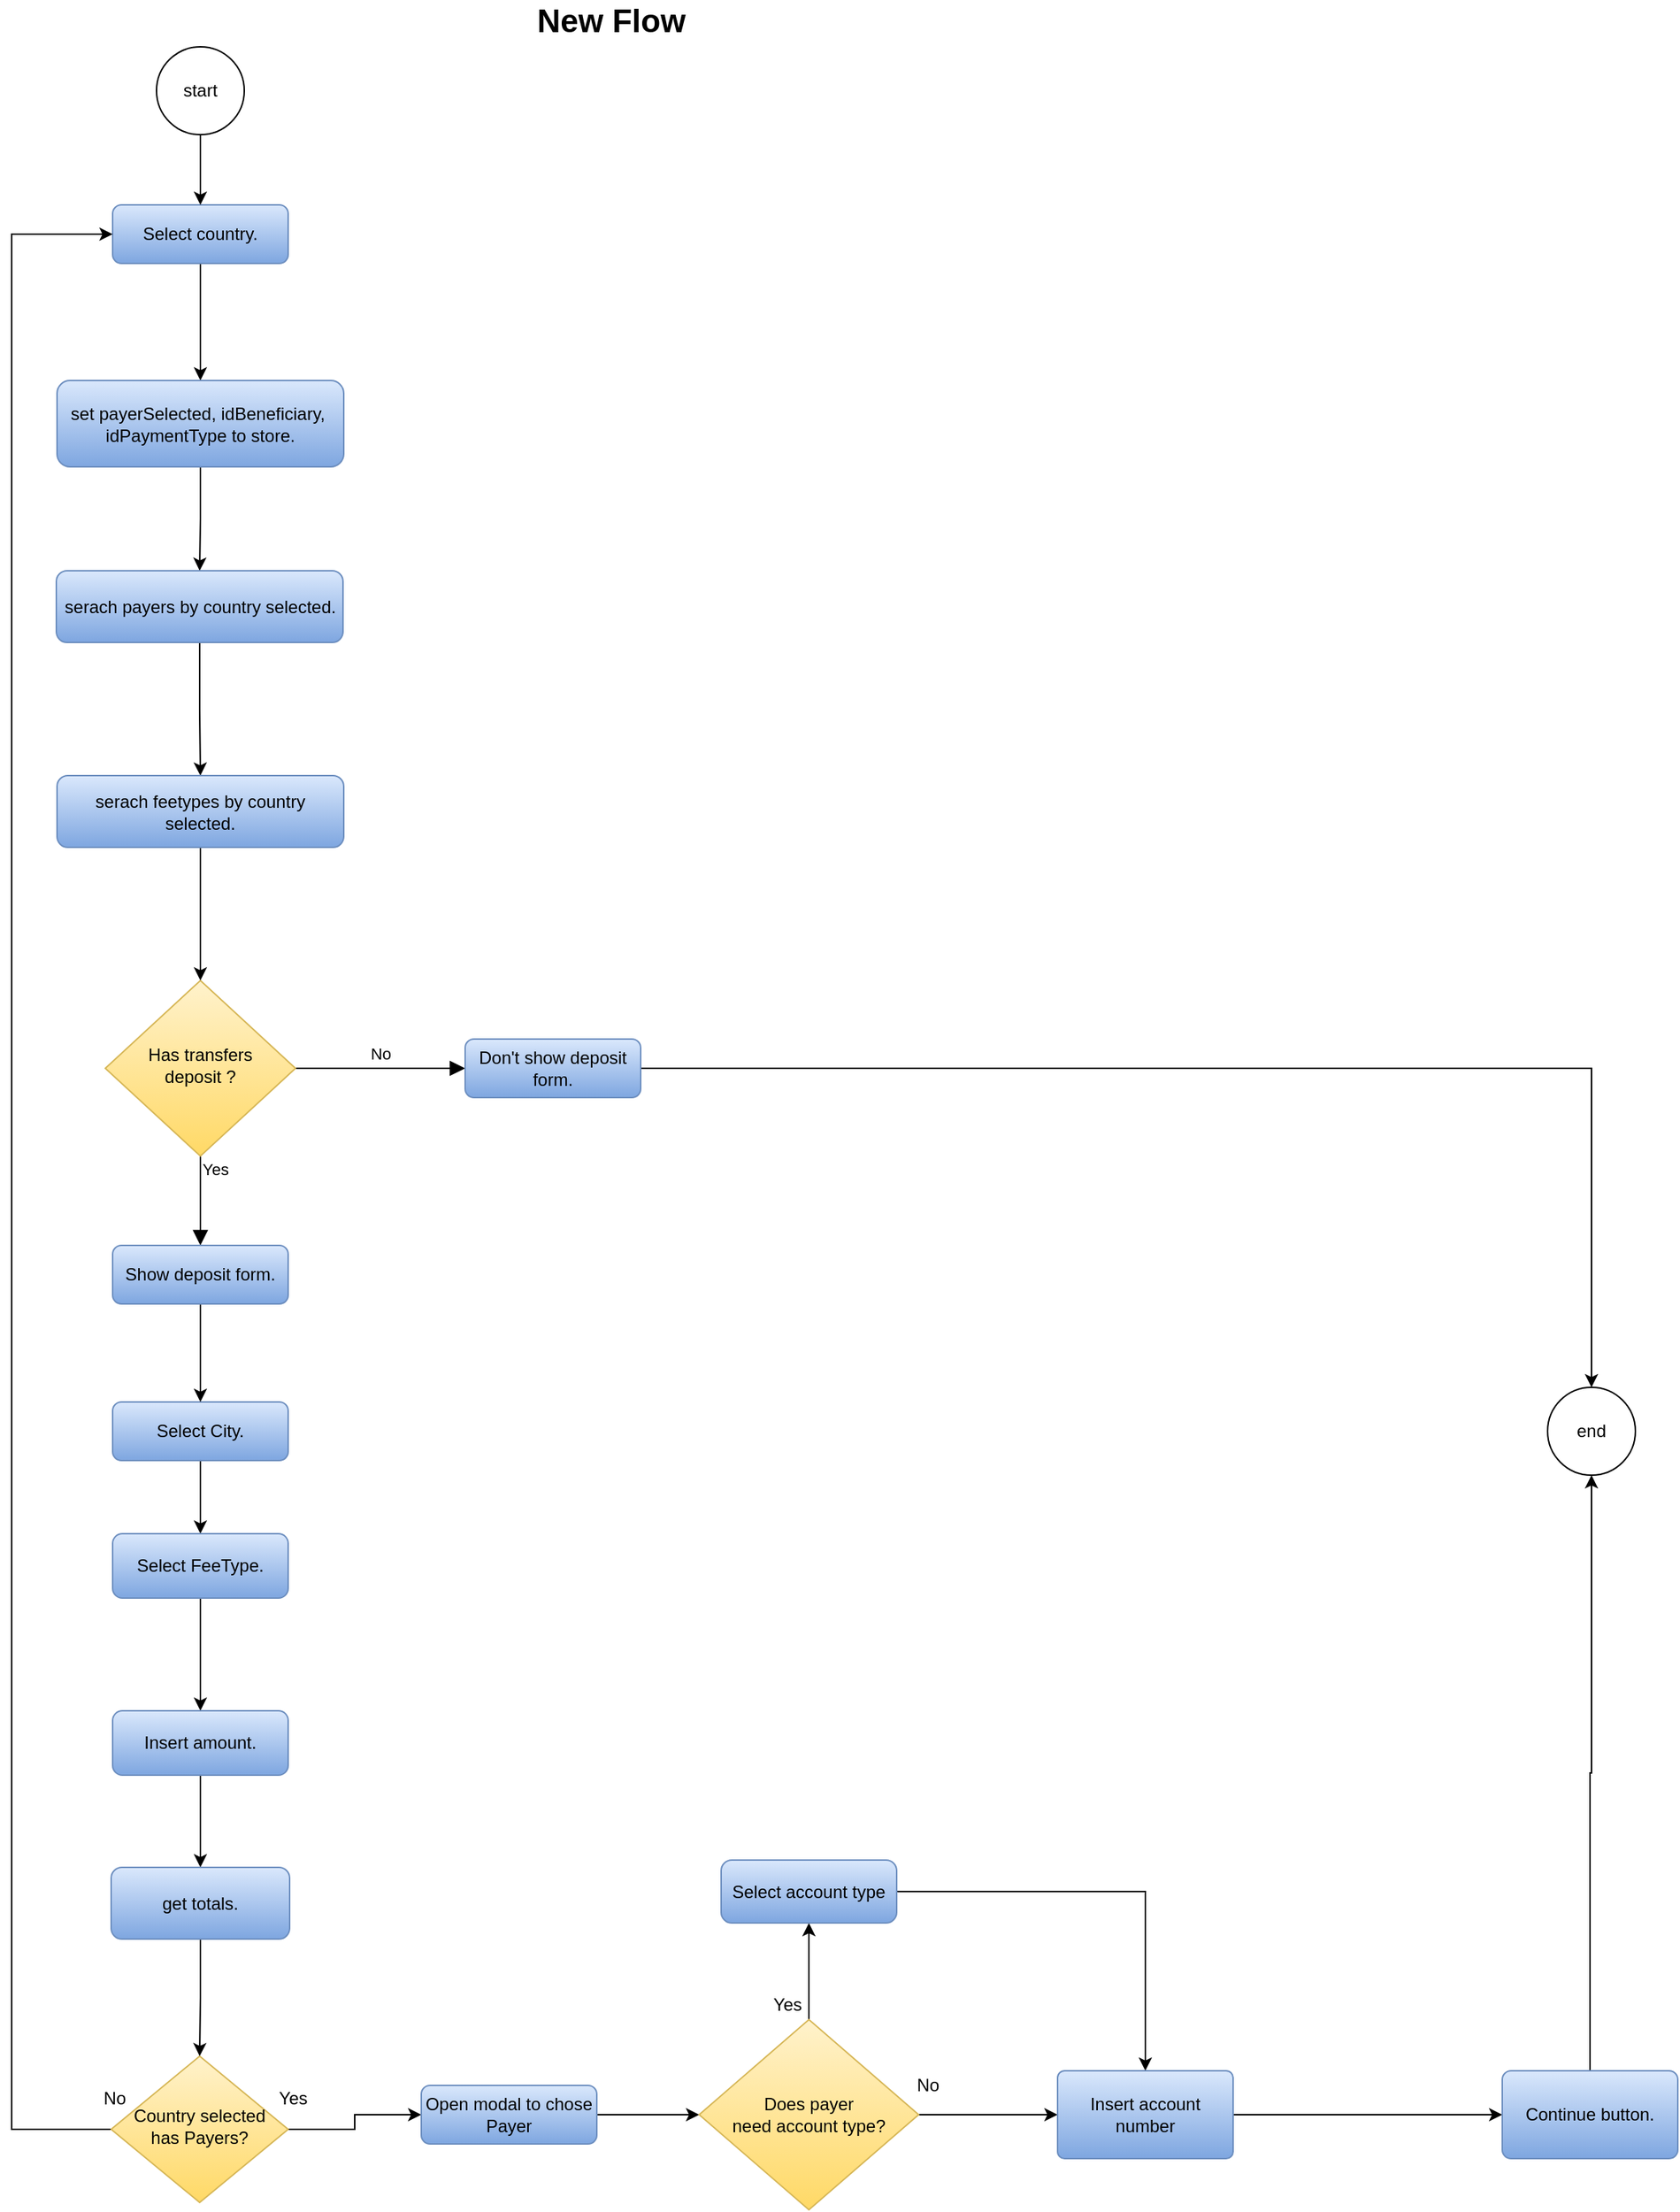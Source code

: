 <mxfile version="21.3.3" type="github">
  <diagram id="C5RBs43oDa-KdzZeNtuy" name="Page-1">
    <mxGraphModel dx="1793" dy="2154" grid="1" gridSize="10" guides="1" tooltips="1" connect="1" arrows="1" fold="1" page="1" pageScale="1" pageWidth="827" pageHeight="1169" math="0" shadow="0">
      <root>
        <mxCell id="WIyWlLk6GJQsqaUBKTNV-0" />
        <mxCell id="WIyWlLk6GJQsqaUBKTNV-1" parent="WIyWlLk6GJQsqaUBKTNV-0" />
        <mxCell id="QbaI_bDc4_4zT5ApXnHs-39" style="edgeStyle=orthogonalEdgeStyle;rounded=0;orthogonalLoop=1;jettySize=auto;html=1;" edge="1" parent="WIyWlLk6GJQsqaUBKTNV-1" source="WIyWlLk6GJQsqaUBKTNV-3" target="QbaI_bDc4_4zT5ApXnHs-38">
          <mxGeometry relative="1" as="geometry" />
        </mxCell>
        <mxCell id="WIyWlLk6GJQsqaUBKTNV-3" value="Select country." style="rounded=1;whiteSpace=wrap;html=1;fontSize=12;glass=0;strokeWidth=1;shadow=0;fillColor=#dae8fc;gradientColor=#7ea6e0;strokeColor=#6c8ebf;" parent="WIyWlLk6GJQsqaUBKTNV-1" vertex="1">
          <mxGeometry x="159" y="80" width="120" height="40" as="geometry" />
        </mxCell>
        <mxCell id="WIyWlLk6GJQsqaUBKTNV-4" value="Yes" style="rounded=0;html=1;jettySize=auto;orthogonalLoop=1;fontSize=11;endArrow=block;endFill=1;endSize=8;strokeWidth=1;shadow=0;labelBackgroundColor=none;edgeStyle=orthogonalEdgeStyle;entryX=0.5;entryY=0;entryDx=0;entryDy=0;" parent="WIyWlLk6GJQsqaUBKTNV-1" source="WIyWlLk6GJQsqaUBKTNV-6" target="QbaI_bDc4_4zT5ApXnHs-36" edge="1">
          <mxGeometry x="-0.7" y="10" relative="1" as="geometry">
            <mxPoint as="offset" />
            <mxPoint x="219" y="761" as="targetPoint" />
            <Array as="points">
              <mxPoint x="219" y="751" />
              <mxPoint x="219" y="751" />
            </Array>
          </mxGeometry>
        </mxCell>
        <mxCell id="WIyWlLk6GJQsqaUBKTNV-5" value="No" style="edgeStyle=orthogonalEdgeStyle;rounded=0;html=1;jettySize=auto;orthogonalLoop=1;fontSize=11;endArrow=block;endFill=1;endSize=8;strokeWidth=1;shadow=0;labelBackgroundColor=none;" parent="WIyWlLk6GJQsqaUBKTNV-1" source="WIyWlLk6GJQsqaUBKTNV-6" target="WIyWlLk6GJQsqaUBKTNV-7" edge="1">
          <mxGeometry y="10" relative="1" as="geometry">
            <mxPoint as="offset" />
          </mxGeometry>
        </mxCell>
        <mxCell id="WIyWlLk6GJQsqaUBKTNV-6" value="Has transfers &lt;br&gt;deposit ?" style="rhombus;whiteSpace=wrap;html=1;shadow=0;fontFamily=Helvetica;fontSize=12;align=center;strokeWidth=1;spacing=6;spacingTop=-4;fillColor=#fff2cc;gradientColor=#ffd966;strokeColor=#d6b656;" parent="WIyWlLk6GJQsqaUBKTNV-1" vertex="1">
          <mxGeometry x="154" y="610" width="130" height="120" as="geometry" />
        </mxCell>
        <mxCell id="QbaI_bDc4_4zT5ApXnHs-33" style="edgeStyle=orthogonalEdgeStyle;rounded=0;orthogonalLoop=1;jettySize=auto;html=1;entryX=0.5;entryY=0;entryDx=0;entryDy=0;" edge="1" parent="WIyWlLk6GJQsqaUBKTNV-1" source="WIyWlLk6GJQsqaUBKTNV-7" target="QbaI_bDc4_4zT5ApXnHs-21">
          <mxGeometry relative="1" as="geometry" />
        </mxCell>
        <mxCell id="WIyWlLk6GJQsqaUBKTNV-7" value="Don&#39;t show deposit form." style="rounded=1;whiteSpace=wrap;html=1;fontSize=12;glass=0;strokeWidth=1;shadow=0;fillColor=#dae8fc;gradientColor=#7ea6e0;strokeColor=#6c8ebf;" parent="WIyWlLk6GJQsqaUBKTNV-1" vertex="1">
          <mxGeometry x="400" y="650" width="120" height="40" as="geometry" />
        </mxCell>
        <mxCell id="QbaI_bDc4_4zT5ApXnHs-9" style="edgeStyle=orthogonalEdgeStyle;rounded=0;orthogonalLoop=1;jettySize=auto;html=1;entryX=0;entryY=0.5;entryDx=0;entryDy=0;" edge="1" parent="WIyWlLk6GJQsqaUBKTNV-1" source="WIyWlLk6GJQsqaUBKTNV-10" target="WIyWlLk6GJQsqaUBKTNV-11">
          <mxGeometry relative="1" as="geometry" />
        </mxCell>
        <mxCell id="QbaI_bDc4_4zT5ApXnHs-10" style="edgeStyle=orthogonalEdgeStyle;rounded=0;orthogonalLoop=1;jettySize=auto;html=1;entryX=0;entryY=0.5;entryDx=0;entryDy=0;exitX=0;exitY=0.5;exitDx=0;exitDy=0;" edge="1" parent="WIyWlLk6GJQsqaUBKTNV-1" source="WIyWlLk6GJQsqaUBKTNV-10" target="WIyWlLk6GJQsqaUBKTNV-3">
          <mxGeometry relative="1" as="geometry">
            <mxPoint x="220" y="780" as="targetPoint" />
            <Array as="points">
              <mxPoint x="90" y="1395" />
              <mxPoint x="90" y="100" />
            </Array>
          </mxGeometry>
        </mxCell>
        <mxCell id="WIyWlLk6GJQsqaUBKTNV-10" value="Country selected has Payers?" style="rhombus;whiteSpace=wrap;html=1;shadow=0;fontFamily=Helvetica;fontSize=12;align=center;strokeWidth=1;spacing=6;spacingTop=-4;fillColor=#fff2cc;gradientColor=#ffd966;strokeColor=#d6b656;" parent="WIyWlLk6GJQsqaUBKTNV-1" vertex="1">
          <mxGeometry x="158" y="1345" width="121" height="100" as="geometry" />
        </mxCell>
        <mxCell id="QbaI_bDc4_4zT5ApXnHs-17" value="" style="edgeStyle=orthogonalEdgeStyle;rounded=0;orthogonalLoop=1;jettySize=auto;html=1;" edge="1" parent="WIyWlLk6GJQsqaUBKTNV-1" source="WIyWlLk6GJQsqaUBKTNV-11" target="QbaI_bDc4_4zT5ApXnHs-16">
          <mxGeometry relative="1" as="geometry" />
        </mxCell>
        <mxCell id="WIyWlLk6GJQsqaUBKTNV-11" value="Open modal to chose Payer" style="rounded=1;whiteSpace=wrap;html=1;fontSize=12;glass=0;strokeWidth=1;shadow=0;fillColor=#dae8fc;gradientColor=#7ea6e0;strokeColor=#6c8ebf;" parent="WIyWlLk6GJQsqaUBKTNV-1" vertex="1">
          <mxGeometry x="370" y="1365" width="120" height="40" as="geometry" />
        </mxCell>
        <mxCell id="QbaI_bDc4_4zT5ApXnHs-3" value="" style="edgeStyle=orthogonalEdgeStyle;rounded=0;orthogonalLoop=1;jettySize=auto;html=1;" edge="1" parent="WIyWlLk6GJQsqaUBKTNV-1" source="QbaI_bDc4_4zT5ApXnHs-0" target="QbaI_bDc4_4zT5ApXnHs-2">
          <mxGeometry relative="1" as="geometry" />
        </mxCell>
        <mxCell id="QbaI_bDc4_4zT5ApXnHs-0" value="Select City." style="rounded=1;whiteSpace=wrap;html=1;fillColor=#dae8fc;gradientColor=#7ea6e0;strokeColor=#6c8ebf;" vertex="1" parent="WIyWlLk6GJQsqaUBKTNV-1">
          <mxGeometry x="159" y="898" width="120" height="40" as="geometry" />
        </mxCell>
        <mxCell id="QbaI_bDc4_4zT5ApXnHs-5" value="" style="edgeStyle=orthogonalEdgeStyle;rounded=0;orthogonalLoop=1;jettySize=auto;html=1;" edge="1" parent="WIyWlLk6GJQsqaUBKTNV-1" source="QbaI_bDc4_4zT5ApXnHs-2" target="QbaI_bDc4_4zT5ApXnHs-4">
          <mxGeometry relative="1" as="geometry" />
        </mxCell>
        <mxCell id="QbaI_bDc4_4zT5ApXnHs-2" value="Select FeeType." style="whiteSpace=wrap;html=1;rounded=1;fillColor=#dae8fc;gradientColor=#7ea6e0;strokeColor=#6c8ebf;" vertex="1" parent="WIyWlLk6GJQsqaUBKTNV-1">
          <mxGeometry x="159" y="988" width="120" height="44" as="geometry" />
        </mxCell>
        <mxCell id="QbaI_bDc4_4zT5ApXnHs-47" style="edgeStyle=orthogonalEdgeStyle;rounded=0;orthogonalLoop=1;jettySize=auto;html=1;entryX=0.5;entryY=0;entryDx=0;entryDy=0;" edge="1" parent="WIyWlLk6GJQsqaUBKTNV-1" source="QbaI_bDc4_4zT5ApXnHs-4" target="QbaI_bDc4_4zT5ApXnHs-46">
          <mxGeometry relative="1" as="geometry" />
        </mxCell>
        <mxCell id="QbaI_bDc4_4zT5ApXnHs-4" value="Insert amount." style="whiteSpace=wrap;html=1;rounded=1;fillColor=#dae8fc;gradientColor=#7ea6e0;strokeColor=#6c8ebf;" vertex="1" parent="WIyWlLk6GJQsqaUBKTNV-1">
          <mxGeometry x="159" y="1109" width="120" height="44" as="geometry" />
        </mxCell>
        <mxCell id="QbaI_bDc4_4zT5ApXnHs-11" value="Yes" style="text;html=1;align=center;verticalAlign=middle;resizable=0;points=[];autosize=1;strokeColor=none;fillColor=none;" vertex="1" parent="WIyWlLk6GJQsqaUBKTNV-1">
          <mxGeometry x="262" y="1359" width="40" height="30" as="geometry" />
        </mxCell>
        <mxCell id="QbaI_bDc4_4zT5ApXnHs-12" value="No" style="text;html=1;align=center;verticalAlign=middle;resizable=0;points=[];autosize=1;strokeColor=none;fillColor=none;" vertex="1" parent="WIyWlLk6GJQsqaUBKTNV-1">
          <mxGeometry x="140" y="1359" width="40" height="30" as="geometry" />
        </mxCell>
        <mxCell id="QbaI_bDc4_4zT5ApXnHs-23" value="" style="edgeStyle=orthogonalEdgeStyle;rounded=0;orthogonalLoop=1;jettySize=auto;html=1;exitX=0.5;exitY=0;exitDx=0;exitDy=0;" edge="1" parent="WIyWlLk6GJQsqaUBKTNV-1" source="QbaI_bDc4_4zT5ApXnHs-16" target="QbaI_bDc4_4zT5ApXnHs-22">
          <mxGeometry relative="1" as="geometry">
            <mxPoint x="620.059" y="1295" as="sourcePoint" />
          </mxGeometry>
        </mxCell>
        <mxCell id="QbaI_bDc4_4zT5ApXnHs-25" value="" style="edgeStyle=orthogonalEdgeStyle;rounded=0;orthogonalLoop=1;jettySize=auto;html=1;" edge="1" parent="WIyWlLk6GJQsqaUBKTNV-1" source="QbaI_bDc4_4zT5ApXnHs-16" target="QbaI_bDc4_4zT5ApXnHs-24">
          <mxGeometry relative="1" as="geometry" />
        </mxCell>
        <mxCell id="QbaI_bDc4_4zT5ApXnHs-16" value="&lt;div&gt;Does payer&lt;/div&gt;&lt;div&gt;need account type?&lt;/div&gt;" style="rhombus;whiteSpace=wrap;html=1;rounded=1;glass=0;strokeWidth=1;shadow=0;arcSize=0;fillColor=#fff2cc;gradientColor=#ffd966;strokeColor=#d6b656;" vertex="1" parent="WIyWlLk6GJQsqaUBKTNV-1">
          <mxGeometry x="560" y="1320" width="150" height="130" as="geometry" />
        </mxCell>
        <mxCell id="QbaI_bDc4_4zT5ApXnHs-20" style="edgeStyle=orthogonalEdgeStyle;rounded=0;orthogonalLoop=1;jettySize=auto;html=1;" edge="1" parent="WIyWlLk6GJQsqaUBKTNV-1" source="QbaI_bDc4_4zT5ApXnHs-19" target="WIyWlLk6GJQsqaUBKTNV-3">
          <mxGeometry relative="1" as="geometry" />
        </mxCell>
        <mxCell id="QbaI_bDc4_4zT5ApXnHs-19" value="start" style="ellipse;whiteSpace=wrap;html=1;aspect=fixed;" vertex="1" parent="WIyWlLk6GJQsqaUBKTNV-1">
          <mxGeometry x="189" y="-28" width="60" height="60" as="geometry" />
        </mxCell>
        <mxCell id="QbaI_bDc4_4zT5ApXnHs-21" value="end" style="ellipse;whiteSpace=wrap;html=1;aspect=fixed;" vertex="1" parent="WIyWlLk6GJQsqaUBKTNV-1">
          <mxGeometry x="1140" y="888" width="60" height="60" as="geometry" />
        </mxCell>
        <mxCell id="QbaI_bDc4_4zT5ApXnHs-31" style="edgeStyle=orthogonalEdgeStyle;rounded=0;orthogonalLoop=1;jettySize=auto;html=1;entryX=0.5;entryY=0;entryDx=0;entryDy=0;" edge="1" parent="WIyWlLk6GJQsqaUBKTNV-1" source="QbaI_bDc4_4zT5ApXnHs-22" target="QbaI_bDc4_4zT5ApXnHs-24">
          <mxGeometry relative="1" as="geometry" />
        </mxCell>
        <mxCell id="QbaI_bDc4_4zT5ApXnHs-22" value="Select account type" style="whiteSpace=wrap;html=1;rounded=1;glass=0;strokeWidth=1;shadow=0;arcSize=17;fillColor=#dae8fc;gradientColor=#7ea6e0;strokeColor=#6c8ebf;" vertex="1" parent="WIyWlLk6GJQsqaUBKTNV-1">
          <mxGeometry x="575" y="1211" width="120" height="43" as="geometry" />
        </mxCell>
        <mxCell id="QbaI_bDc4_4zT5ApXnHs-50" style="edgeStyle=orthogonalEdgeStyle;rounded=0;orthogonalLoop=1;jettySize=auto;html=1;" edge="1" parent="WIyWlLk6GJQsqaUBKTNV-1" source="QbaI_bDc4_4zT5ApXnHs-24" target="QbaI_bDc4_4zT5ApXnHs-49">
          <mxGeometry relative="1" as="geometry" />
        </mxCell>
        <mxCell id="QbaI_bDc4_4zT5ApXnHs-24" value="Insert account number" style="whiteSpace=wrap;html=1;rounded=1;glass=0;strokeWidth=1;shadow=0;arcSize=8;fillColor=#dae8fc;gradientColor=#7ea6e0;strokeColor=#6c8ebf;" vertex="1" parent="WIyWlLk6GJQsqaUBKTNV-1">
          <mxGeometry x="805" y="1355" width="120" height="60" as="geometry" />
        </mxCell>
        <mxCell id="QbaI_bDc4_4zT5ApXnHs-28" value="No" style="text;html=1;align=center;verticalAlign=middle;resizable=0;points=[];autosize=1;strokeColor=none;fillColor=none;" vertex="1" parent="WIyWlLk6GJQsqaUBKTNV-1">
          <mxGeometry x="696" y="1350" width="40" height="30" as="geometry" />
        </mxCell>
        <mxCell id="QbaI_bDc4_4zT5ApXnHs-30" value="Yes" style="text;html=1;align=center;verticalAlign=middle;resizable=0;points=[];autosize=1;strokeColor=none;fillColor=none;" vertex="1" parent="WIyWlLk6GJQsqaUBKTNV-1">
          <mxGeometry x="600" y="1295" width="40" height="30" as="geometry" />
        </mxCell>
        <mxCell id="QbaI_bDc4_4zT5ApXnHs-35" value="New Flow" style="text;html=1;strokeColor=none;fillColor=none;align=center;verticalAlign=middle;whiteSpace=wrap;rounded=0;fontStyle=1;fontSize=22;" vertex="1" parent="WIyWlLk6GJQsqaUBKTNV-1">
          <mxGeometry x="270" y="-60" width="460" height="30" as="geometry" />
        </mxCell>
        <mxCell id="QbaI_bDc4_4zT5ApXnHs-37" style="edgeStyle=orthogonalEdgeStyle;rounded=0;orthogonalLoop=1;jettySize=auto;html=1;entryX=0.5;entryY=0;entryDx=0;entryDy=0;" edge="1" parent="WIyWlLk6GJQsqaUBKTNV-1" source="QbaI_bDc4_4zT5ApXnHs-36" target="QbaI_bDc4_4zT5ApXnHs-0">
          <mxGeometry relative="1" as="geometry" />
        </mxCell>
        <mxCell id="QbaI_bDc4_4zT5ApXnHs-36" value="Show deposit form." style="rounded=1;whiteSpace=wrap;html=1;fontSize=12;glass=0;strokeWidth=1;shadow=0;fillColor=#dae8fc;gradientColor=#7ea6e0;strokeColor=#6c8ebf;" vertex="1" parent="WIyWlLk6GJQsqaUBKTNV-1">
          <mxGeometry x="159" y="791" width="120" height="40" as="geometry" />
        </mxCell>
        <mxCell id="QbaI_bDc4_4zT5ApXnHs-41" style="edgeStyle=orthogonalEdgeStyle;rounded=0;orthogonalLoop=1;jettySize=auto;html=1;" edge="1" parent="WIyWlLk6GJQsqaUBKTNV-1" source="QbaI_bDc4_4zT5ApXnHs-38" target="QbaI_bDc4_4zT5ApXnHs-40">
          <mxGeometry relative="1" as="geometry" />
        </mxCell>
        <mxCell id="QbaI_bDc4_4zT5ApXnHs-38" value="set payerSelected,&amp;nbsp;&lt;span style=&quot;background-color: initial;&quot;&gt;idBeneficiary,&amp;nbsp;&lt;br&gt;&lt;/span&gt;&lt;span style=&quot;background-color: initial;&quot;&gt;idPaymentType to store.&lt;/span&gt;&lt;span style=&quot;background-color: initial;&quot;&gt;&lt;br&gt;&lt;/span&gt;" style="rounded=1;whiteSpace=wrap;html=1;fontSize=12;glass=0;strokeWidth=1;shadow=0;fillColor=#dae8fc;gradientColor=#7ea6e0;strokeColor=#6c8ebf;" vertex="1" parent="WIyWlLk6GJQsqaUBKTNV-1">
          <mxGeometry x="121" y="200" width="196" height="59" as="geometry" />
        </mxCell>
        <mxCell id="QbaI_bDc4_4zT5ApXnHs-44" style="edgeStyle=orthogonalEdgeStyle;rounded=0;orthogonalLoop=1;jettySize=auto;html=1;" edge="1" parent="WIyWlLk6GJQsqaUBKTNV-1" source="QbaI_bDc4_4zT5ApXnHs-40" target="QbaI_bDc4_4zT5ApXnHs-43">
          <mxGeometry relative="1" as="geometry" />
        </mxCell>
        <mxCell id="QbaI_bDc4_4zT5ApXnHs-40" value="&lt;span style=&quot;background-color: initial;&quot;&gt;serach payers by country selected.&lt;br&gt;&lt;/span&gt;" style="rounded=1;whiteSpace=wrap;html=1;fontSize=12;glass=0;strokeWidth=1;shadow=0;fillColor=#dae8fc;gradientColor=#7ea6e0;strokeColor=#6c8ebf;" vertex="1" parent="WIyWlLk6GJQsqaUBKTNV-1">
          <mxGeometry x="120.5" y="330" width="196" height="49" as="geometry" />
        </mxCell>
        <mxCell id="QbaI_bDc4_4zT5ApXnHs-45" style="edgeStyle=orthogonalEdgeStyle;rounded=0;orthogonalLoop=1;jettySize=auto;html=1;" edge="1" parent="WIyWlLk6GJQsqaUBKTNV-1" source="QbaI_bDc4_4zT5ApXnHs-43" target="WIyWlLk6GJQsqaUBKTNV-6">
          <mxGeometry relative="1" as="geometry" />
        </mxCell>
        <mxCell id="QbaI_bDc4_4zT5ApXnHs-43" value="&lt;span style=&quot;background-color: initial;&quot;&gt;serach feetypes by country selected.&lt;br&gt;&lt;/span&gt;" style="rounded=1;whiteSpace=wrap;html=1;fontSize=12;glass=0;strokeWidth=1;shadow=0;fillColor=#dae8fc;gradientColor=#7ea6e0;strokeColor=#6c8ebf;" vertex="1" parent="WIyWlLk6GJQsqaUBKTNV-1">
          <mxGeometry x="121" y="470" width="196" height="49" as="geometry" />
        </mxCell>
        <mxCell id="QbaI_bDc4_4zT5ApXnHs-48" style="edgeStyle=orthogonalEdgeStyle;rounded=0;orthogonalLoop=1;jettySize=auto;html=1;" edge="1" parent="WIyWlLk6GJQsqaUBKTNV-1" source="QbaI_bDc4_4zT5ApXnHs-46" target="WIyWlLk6GJQsqaUBKTNV-10">
          <mxGeometry relative="1" as="geometry" />
        </mxCell>
        <mxCell id="QbaI_bDc4_4zT5ApXnHs-46" value="&lt;span style=&quot;background-color: initial;&quot;&gt;get totals.&lt;br&gt;&lt;/span&gt;" style="rounded=1;whiteSpace=wrap;html=1;fontSize=12;glass=0;strokeWidth=1;shadow=0;fillColor=#dae8fc;gradientColor=#7ea6e0;strokeColor=#6c8ebf;" vertex="1" parent="WIyWlLk6GJQsqaUBKTNV-1">
          <mxGeometry x="158" y="1216" width="122" height="49" as="geometry" />
        </mxCell>
        <mxCell id="QbaI_bDc4_4zT5ApXnHs-51" style="edgeStyle=orthogonalEdgeStyle;rounded=0;orthogonalLoop=1;jettySize=auto;html=1;entryX=0.5;entryY=1;entryDx=0;entryDy=0;" edge="1" parent="WIyWlLk6GJQsqaUBKTNV-1" source="QbaI_bDc4_4zT5ApXnHs-49" target="QbaI_bDc4_4zT5ApXnHs-21">
          <mxGeometry relative="1" as="geometry" />
        </mxCell>
        <mxCell id="QbaI_bDc4_4zT5ApXnHs-49" value="Continue button." style="whiteSpace=wrap;html=1;rounded=1;glass=0;strokeWidth=1;shadow=0;arcSize=10;fillColor=#dae8fc;gradientColor=#7ea6e0;strokeColor=#6c8ebf;" vertex="1" parent="WIyWlLk6GJQsqaUBKTNV-1">
          <mxGeometry x="1109" y="1355" width="120" height="60" as="geometry" />
        </mxCell>
      </root>
    </mxGraphModel>
  </diagram>
</mxfile>
